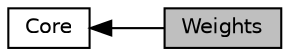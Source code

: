 digraph "Weights"
{
  edge [fontname="Helvetica",fontsize="10",labelfontname="Helvetica",labelfontsize="10"];
  node [fontname="Helvetica",fontsize="10",shape=box];
  rankdir=LR;
  Node2 [label="Core",height=0.2,width=0.4,color="black", fillcolor="white", style="filled",URL="$group__Core.html",tooltip=" "];
  Node1 [label="Weights",height=0.2,width=0.4,color="black", fillcolor="grey75", style="filled", fontcolor="black",tooltip="Simple paths and edges of the roadmap."];
  Node2->Node1 [shape=plaintext, dir="back", style="solid"];
}
